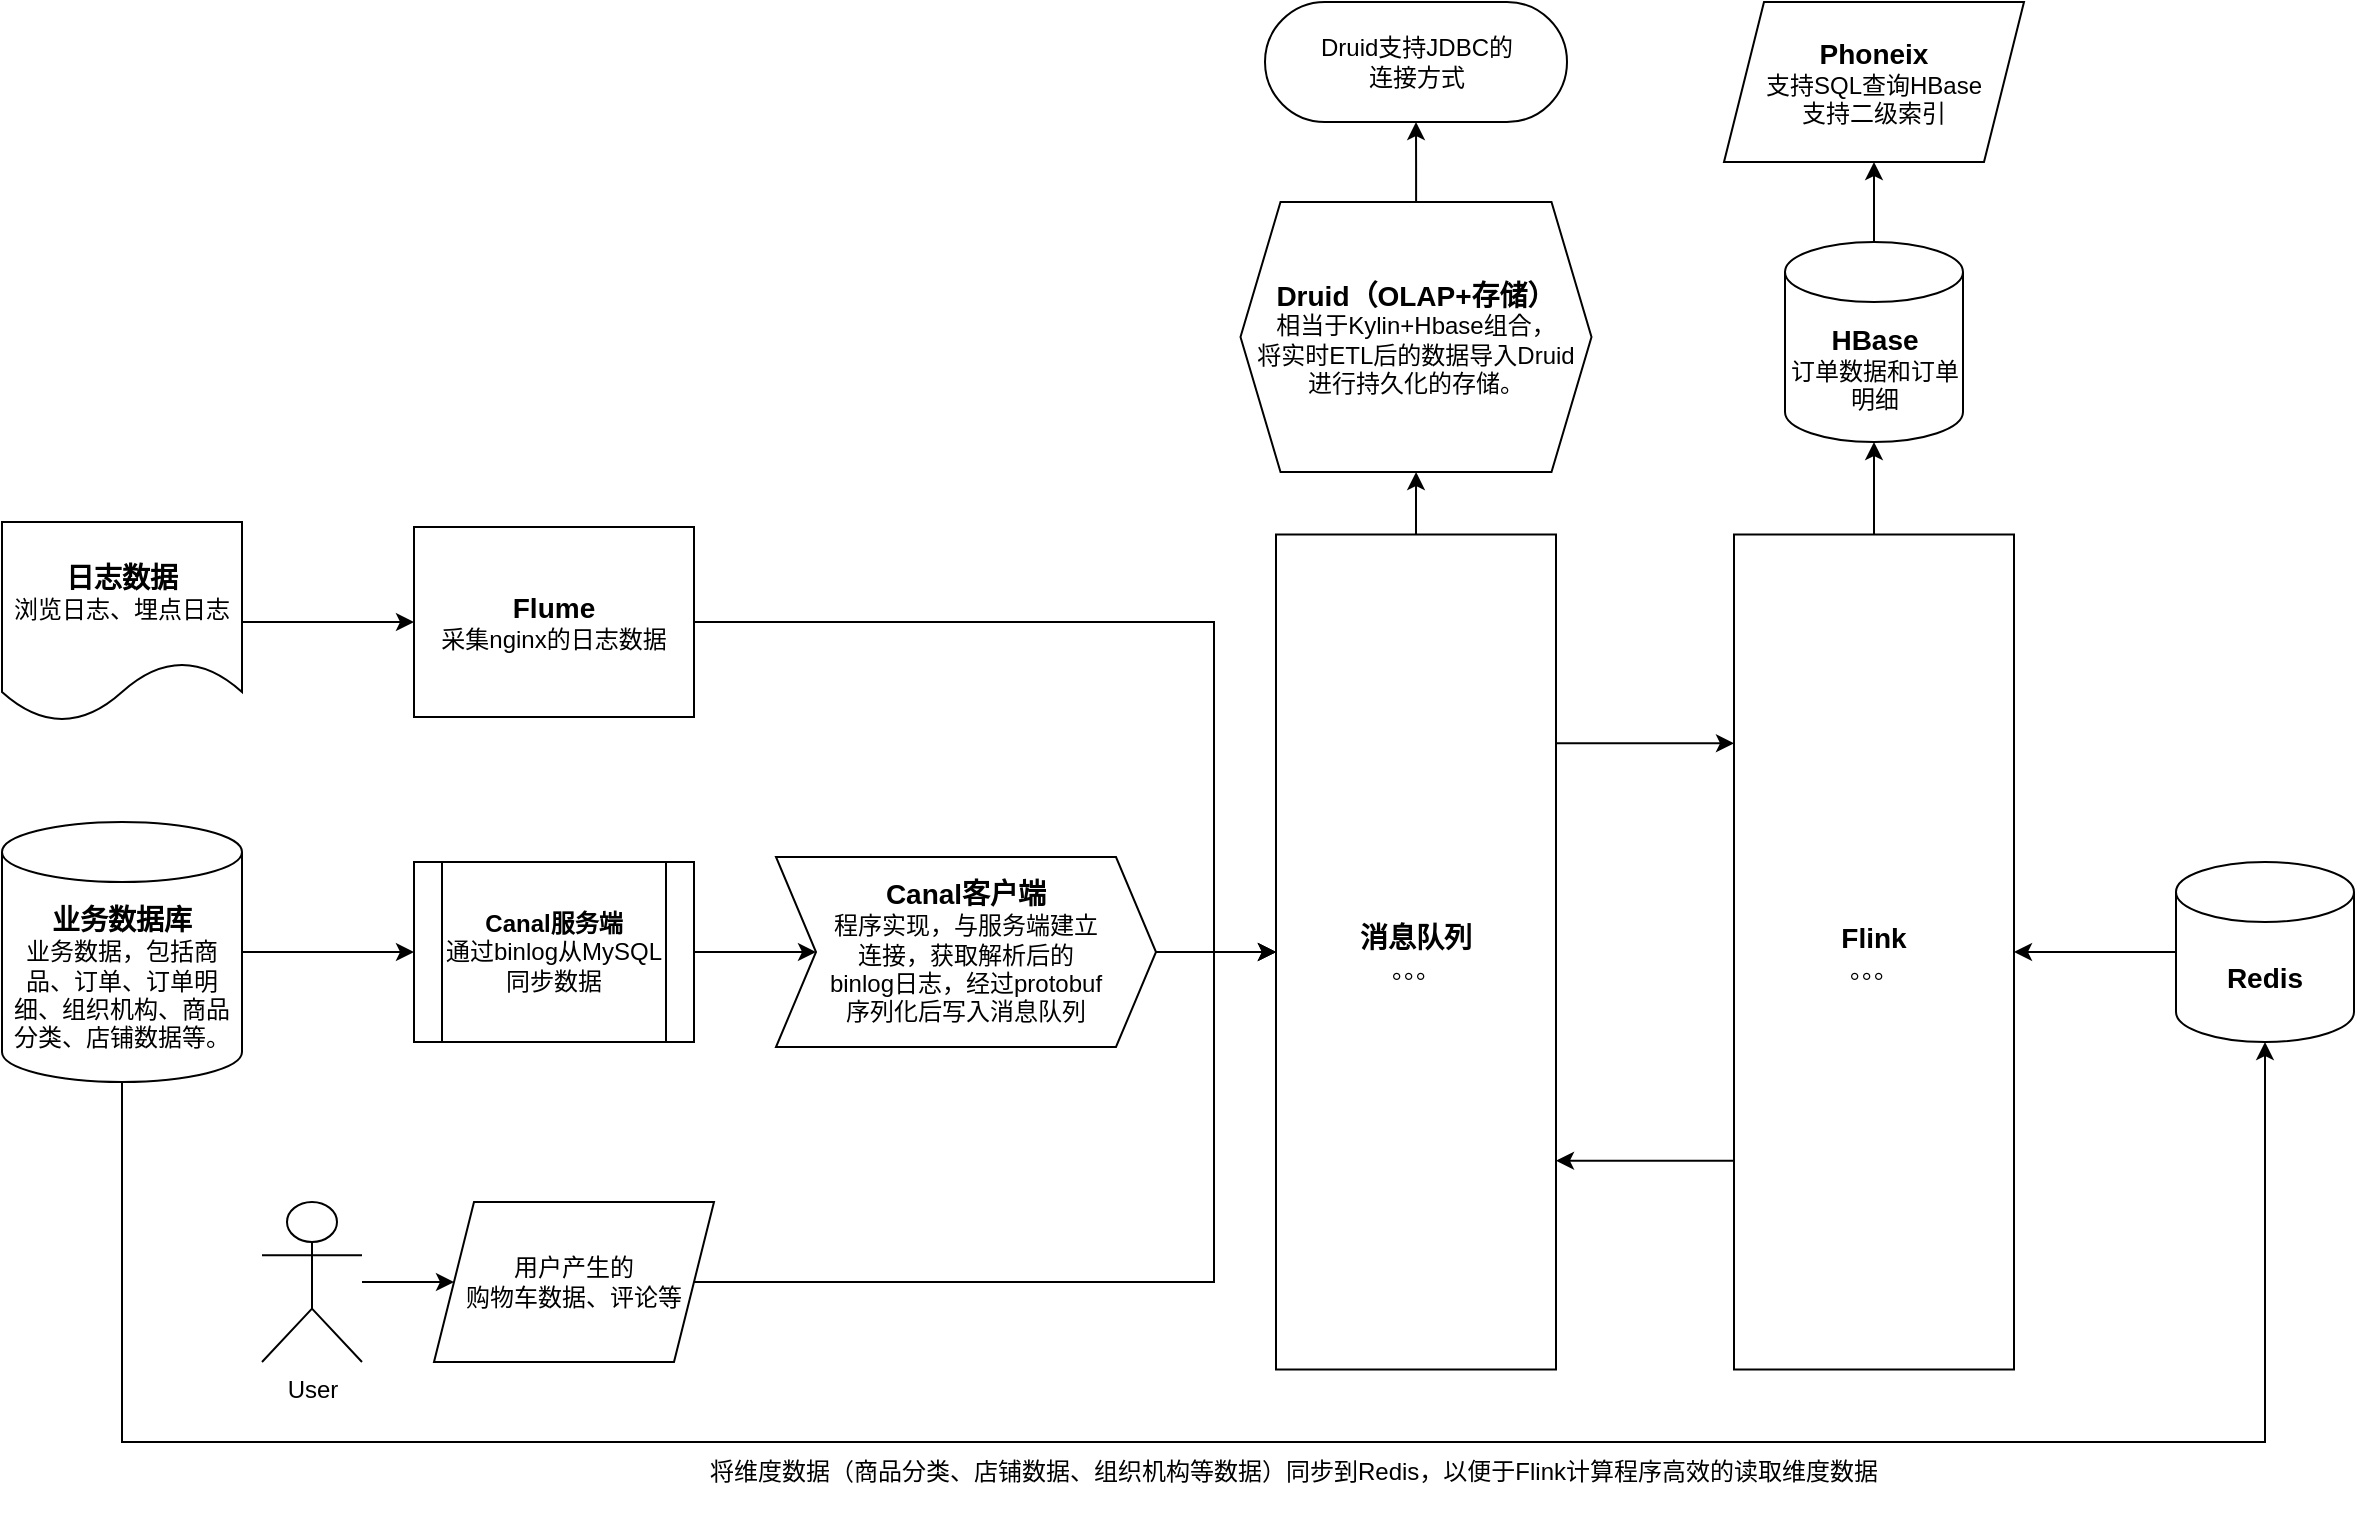 <mxfile version="13.10.9" type="github">
  <diagram id="8lTQhLzvWMOwh6s_N7G2" name="Page-1">
    <mxGraphModel dx="1422" dy="1945" grid="1" gridSize="10" guides="1" tooltips="1" connect="1" arrows="1" fold="1" page="1" pageScale="1" pageWidth="827" pageHeight="1169" math="0" shadow="0">
      <root>
        <mxCell id="0" />
        <mxCell id="1" parent="0" />
        <mxCell id="eayz5AD7TdFJVJEcs0gB-16" style="edgeStyle=orthogonalEdgeStyle;rounded=0;orthogonalLoop=1;jettySize=auto;html=1;entryX=0;entryY=0.5;entryDx=0;entryDy=0;" edge="1" parent="1" source="eayz5AD7TdFJVJEcs0gB-4" target="eayz5AD7TdFJVJEcs0gB-6">
          <mxGeometry relative="1" as="geometry" />
        </mxCell>
        <mxCell id="eayz5AD7TdFJVJEcs0gB-4" value="&lt;b&gt;&lt;font style=&quot;font-size: 14px&quot;&gt;日志数据&lt;/font&gt;&lt;br&gt;&lt;/b&gt;&lt;span&gt;浏览日志、埋点日志&lt;/span&gt;" style="shape=document;whiteSpace=wrap;html=1;boundedLbl=1;" vertex="1" parent="1">
          <mxGeometry x="124" y="170" width="120" height="100" as="geometry" />
        </mxCell>
        <mxCell id="eayz5AD7TdFJVJEcs0gB-26" style="edgeStyle=orthogonalEdgeStyle;rounded=0;orthogonalLoop=1;jettySize=auto;html=1;exitX=1;exitY=0.25;exitDx=0;exitDy=0;entryX=0;entryY=0.25;entryDx=0;entryDy=0;" edge="1" parent="1" source="eayz5AD7TdFJVJEcs0gB-5" target="eayz5AD7TdFJVJEcs0gB-20">
          <mxGeometry relative="1" as="geometry" />
        </mxCell>
        <mxCell id="eayz5AD7TdFJVJEcs0gB-33" value="" style="edgeStyle=orthogonalEdgeStyle;rounded=0;orthogonalLoop=1;jettySize=auto;html=1;" edge="1" parent="1" source="eayz5AD7TdFJVJEcs0gB-5" target="eayz5AD7TdFJVJEcs0gB-32">
          <mxGeometry relative="1" as="geometry" />
        </mxCell>
        <mxCell id="eayz5AD7TdFJVJEcs0gB-5" value="&lt;b&gt;&lt;font style=&quot;font-size: 14px&quot;&gt;消息队列&lt;br&gt;&lt;/font&gt;&lt;/b&gt;。。。" style="rounded=0;whiteSpace=wrap;html=1;" vertex="1" parent="1">
          <mxGeometry x="761" y="176.25" width="140" height="417.5" as="geometry" />
        </mxCell>
        <mxCell id="eayz5AD7TdFJVJEcs0gB-18" style="edgeStyle=orthogonalEdgeStyle;rounded=0;orthogonalLoop=1;jettySize=auto;html=1;entryX=0;entryY=0.5;entryDx=0;entryDy=0;" edge="1" parent="1" source="eayz5AD7TdFJVJEcs0gB-6" target="eayz5AD7TdFJVJEcs0gB-5">
          <mxGeometry relative="1" as="geometry">
            <Array as="points">
              <mxPoint x="730" y="220" />
              <mxPoint x="730" y="385" />
            </Array>
          </mxGeometry>
        </mxCell>
        <mxCell id="eayz5AD7TdFJVJEcs0gB-6" value="&lt;b&gt;&lt;font style=&quot;font-size: 14px&quot;&gt;Flume&lt;/font&gt;&lt;/b&gt;&lt;br&gt;采集nginx的日志数据" style="rounded=0;whiteSpace=wrap;html=1;" vertex="1" parent="1">
          <mxGeometry x="330" y="172.5" width="140" height="95" as="geometry" />
        </mxCell>
        <mxCell id="eayz5AD7TdFJVJEcs0gB-19" style="edgeStyle=orthogonalEdgeStyle;rounded=0;orthogonalLoop=1;jettySize=auto;html=1;entryX=0;entryY=0.5;entryDx=0;entryDy=0;" edge="1" parent="1" source="eayz5AD7TdFJVJEcs0gB-8" target="eayz5AD7TdFJVJEcs0gB-5">
          <mxGeometry relative="1" as="geometry">
            <Array as="points">
              <mxPoint x="730" y="550" />
              <mxPoint x="730" y="385" />
            </Array>
          </mxGeometry>
        </mxCell>
        <mxCell id="eayz5AD7TdFJVJEcs0gB-8" value="用户产生的&lt;br&gt;购物车数据、评论等" style="shape=parallelogram;perimeter=parallelogramPerimeter;whiteSpace=wrap;html=1;fixedSize=1;" vertex="1" parent="1">
          <mxGeometry x="340" y="510" width="140" height="80" as="geometry" />
        </mxCell>
        <mxCell id="eayz5AD7TdFJVJEcs0gB-14" style="edgeStyle=orthogonalEdgeStyle;rounded=0;orthogonalLoop=1;jettySize=auto;html=1;entryX=0;entryY=0.5;entryDx=0;entryDy=0;" edge="1" parent="1" source="eayz5AD7TdFJVJEcs0gB-9" target="eayz5AD7TdFJVJEcs0gB-10">
          <mxGeometry relative="1" as="geometry" />
        </mxCell>
        <mxCell id="eayz5AD7TdFJVJEcs0gB-22" style="edgeStyle=orthogonalEdgeStyle;rounded=0;orthogonalLoop=1;jettySize=auto;html=1;entryX=0.5;entryY=1;entryDx=0;entryDy=0;entryPerimeter=0;" edge="1" parent="1" source="eayz5AD7TdFJVJEcs0gB-9" target="eayz5AD7TdFJVJEcs0gB-21">
          <mxGeometry relative="1" as="geometry">
            <Array as="points">
              <mxPoint x="184" y="630" />
              <mxPoint x="1256" y="630" />
            </Array>
          </mxGeometry>
        </mxCell>
        <mxCell id="eayz5AD7TdFJVJEcs0gB-9" value="&lt;b style=&quot;font-family: &amp;#34;helvetica&amp;#34;&quot;&gt;&lt;font style=&quot;font-size: 14px&quot;&gt;业务数据库&lt;/font&gt;&lt;br&gt;&lt;/b&gt;&lt;span style=&quot;font-family: &amp;#34;helvetica&amp;#34;&quot;&gt;业务数据，包括商品、订单、订单明细、组织机构、商品分类、店铺数据等。&lt;/span&gt;" style="shape=cylinder3;whiteSpace=wrap;html=1;boundedLbl=1;backgroundOutline=1;size=15;" vertex="1" parent="1">
          <mxGeometry x="124" y="320" width="120" height="130" as="geometry" />
        </mxCell>
        <mxCell id="eayz5AD7TdFJVJEcs0gB-15" style="edgeStyle=orthogonalEdgeStyle;rounded=0;orthogonalLoop=1;jettySize=auto;html=1;entryX=0;entryY=0.5;entryDx=0;entryDy=0;" edge="1" parent="1" source="eayz5AD7TdFJVJEcs0gB-10" target="eayz5AD7TdFJVJEcs0gB-11">
          <mxGeometry relative="1" as="geometry" />
        </mxCell>
        <mxCell id="eayz5AD7TdFJVJEcs0gB-10" value="&lt;b&gt;&lt;font style=&quot;font-size: 12px&quot;&gt;Canal服务端&lt;/font&gt;&lt;/b&gt;&lt;br&gt;通过binlog从MySQL同步数据" style="shape=process;whiteSpace=wrap;html=1;backgroundOutline=1;" vertex="1" parent="1">
          <mxGeometry x="330" y="340" width="140" height="90" as="geometry" />
        </mxCell>
        <mxCell id="eayz5AD7TdFJVJEcs0gB-17" style="edgeStyle=orthogonalEdgeStyle;rounded=0;orthogonalLoop=1;jettySize=auto;html=1;exitX=1;exitY=0.5;exitDx=0;exitDy=0;entryX=0;entryY=0.5;entryDx=0;entryDy=0;" edge="1" parent="1" source="eayz5AD7TdFJVJEcs0gB-11" target="eayz5AD7TdFJVJEcs0gB-5">
          <mxGeometry relative="1" as="geometry" />
        </mxCell>
        <mxCell id="eayz5AD7TdFJVJEcs0gB-11" value="&lt;b&gt;&lt;font style=&quot;font-size: 14px&quot;&gt;Canal客户端&lt;/font&gt;&lt;/b&gt;&lt;br&gt;程序实现，与服务端建立&lt;br&gt;连接，获取解析后的&lt;br&gt;binlog日志，经过protobuf&lt;br&gt;序列化后写入消息队列" style="shape=step;perimeter=stepPerimeter;whiteSpace=wrap;html=1;fixedSize=1;" vertex="1" parent="1">
          <mxGeometry x="511" y="337.5" width="190" height="95" as="geometry" />
        </mxCell>
        <mxCell id="eayz5AD7TdFJVJEcs0gB-13" value="" style="edgeStyle=orthogonalEdgeStyle;rounded=0;orthogonalLoop=1;jettySize=auto;html=1;" edge="1" parent="1" source="eayz5AD7TdFJVJEcs0gB-12" target="eayz5AD7TdFJVJEcs0gB-8">
          <mxGeometry relative="1" as="geometry" />
        </mxCell>
        <mxCell id="eayz5AD7TdFJVJEcs0gB-12" value="User" style="shape=umlActor;verticalLabelPosition=bottom;verticalAlign=top;html=1;outlineConnect=0;" vertex="1" parent="1">
          <mxGeometry x="254" y="510" width="50" height="80" as="geometry" />
        </mxCell>
        <mxCell id="eayz5AD7TdFJVJEcs0gB-27" style="edgeStyle=orthogonalEdgeStyle;rounded=0;orthogonalLoop=1;jettySize=auto;html=1;exitX=0;exitY=0.75;exitDx=0;exitDy=0;entryX=1;entryY=0.75;entryDx=0;entryDy=0;" edge="1" parent="1" source="eayz5AD7TdFJVJEcs0gB-20" target="eayz5AD7TdFJVJEcs0gB-5">
          <mxGeometry relative="1" as="geometry" />
        </mxCell>
        <mxCell id="eayz5AD7TdFJVJEcs0gB-29" value="" style="edgeStyle=orthogonalEdgeStyle;rounded=0;orthogonalLoop=1;jettySize=auto;html=1;" edge="1" parent="1" source="eayz5AD7TdFJVJEcs0gB-20" target="eayz5AD7TdFJVJEcs0gB-28">
          <mxGeometry relative="1" as="geometry" />
        </mxCell>
        <mxCell id="eayz5AD7TdFJVJEcs0gB-20" value="&lt;b&gt;&lt;font style=&quot;font-size: 14px&quot;&gt;Flink&lt;/font&gt;&lt;/b&gt;&lt;br&gt;。。。" style="rounded=0;whiteSpace=wrap;html=1;" vertex="1" parent="1">
          <mxGeometry x="990" y="176.25" width="140" height="417.5" as="geometry" />
        </mxCell>
        <mxCell id="eayz5AD7TdFJVJEcs0gB-25" style="edgeStyle=orthogonalEdgeStyle;rounded=0;orthogonalLoop=1;jettySize=auto;html=1;exitX=0;exitY=0.5;exitDx=0;exitDy=0;exitPerimeter=0;entryX=1;entryY=0.5;entryDx=0;entryDy=0;" edge="1" parent="1" source="eayz5AD7TdFJVJEcs0gB-21" target="eayz5AD7TdFJVJEcs0gB-20">
          <mxGeometry relative="1" as="geometry" />
        </mxCell>
        <mxCell id="eayz5AD7TdFJVJEcs0gB-21" value="&lt;b&gt;&lt;font style=&quot;font-size: 14px&quot;&gt;Redis&lt;/font&gt;&lt;/b&gt;" style="shape=cylinder3;whiteSpace=wrap;html=1;boundedLbl=1;backgroundOutline=1;size=15;" vertex="1" parent="1">
          <mxGeometry x="1211" y="340" width="89" height="90" as="geometry" />
        </mxCell>
        <mxCell id="eayz5AD7TdFJVJEcs0gB-24" value="将维度数据（商品分类、店铺数据、组织机构等数据）同步到Redis，以便于Flink计算程序高效的读取维度数据" style="text;html=1;strokeColor=none;fillColor=none;align=center;verticalAlign=middle;whiteSpace=wrap;rounded=0;" vertex="1" parent="1">
          <mxGeometry x="470" y="620" width="600" height="50" as="geometry" />
        </mxCell>
        <mxCell id="eayz5AD7TdFJVJEcs0gB-31" value="" style="edgeStyle=orthogonalEdgeStyle;rounded=0;orthogonalLoop=1;jettySize=auto;html=1;" edge="1" parent="1" source="eayz5AD7TdFJVJEcs0gB-28" target="eayz5AD7TdFJVJEcs0gB-30">
          <mxGeometry relative="1" as="geometry" />
        </mxCell>
        <mxCell id="eayz5AD7TdFJVJEcs0gB-28" value="&lt;font&gt;&lt;b style=&quot;font-size: 14px&quot;&gt;HBase&lt;/b&gt;&lt;br&gt;&lt;font style=&quot;font-size: 12px&quot;&gt;订单数据和订单明细&lt;/font&gt;&lt;br&gt;&lt;/font&gt;" style="shape=cylinder3;whiteSpace=wrap;html=1;boundedLbl=1;backgroundOutline=1;size=15;" vertex="1" parent="1">
          <mxGeometry x="1015.5" y="30" width="89" height="100" as="geometry" />
        </mxCell>
        <mxCell id="eayz5AD7TdFJVJEcs0gB-30" value="&lt;b&gt;&lt;font style=&quot;font-size: 14px&quot;&gt;Phoneix&lt;/font&gt;&lt;/b&gt;&lt;br&gt;支持SQL查询HBase&lt;br&gt;支持二级索引" style="shape=parallelogram;perimeter=parallelogramPerimeter;whiteSpace=wrap;html=1;fixedSize=1;" vertex="1" parent="1">
          <mxGeometry x="985" y="-90" width="150" height="80" as="geometry" />
        </mxCell>
        <mxCell id="eayz5AD7TdFJVJEcs0gB-35" value="" style="edgeStyle=orthogonalEdgeStyle;rounded=0;orthogonalLoop=1;jettySize=auto;html=1;" edge="1" parent="1" source="eayz5AD7TdFJVJEcs0gB-32" target="eayz5AD7TdFJVJEcs0gB-34">
          <mxGeometry relative="1" as="geometry" />
        </mxCell>
        <mxCell id="eayz5AD7TdFJVJEcs0gB-32" value="&lt;b&gt;&lt;font style=&quot;font-size: 14px&quot;&gt;Druid（OLAP+存储）&lt;/font&gt;&lt;/b&gt;&lt;br&gt;相当于Kylin+Hbase组合，&lt;br&gt;将实时ETL后的数据导入Druid&lt;br&gt;进行持久化的存储。" style="shape=hexagon;perimeter=hexagonPerimeter2;whiteSpace=wrap;html=1;fixedSize=1;" vertex="1" parent="1">
          <mxGeometry x="743.25" y="10" width="175.5" height="135" as="geometry" />
        </mxCell>
        <mxCell id="eayz5AD7TdFJVJEcs0gB-34" value="Druid支持JDBC的&lt;br&gt;连接方式" style="rounded=1;whiteSpace=wrap;html=1;arcSize=50;" vertex="1" parent="1">
          <mxGeometry x="755.5" y="-90" width="151" height="60" as="geometry" />
        </mxCell>
      </root>
    </mxGraphModel>
  </diagram>
</mxfile>
